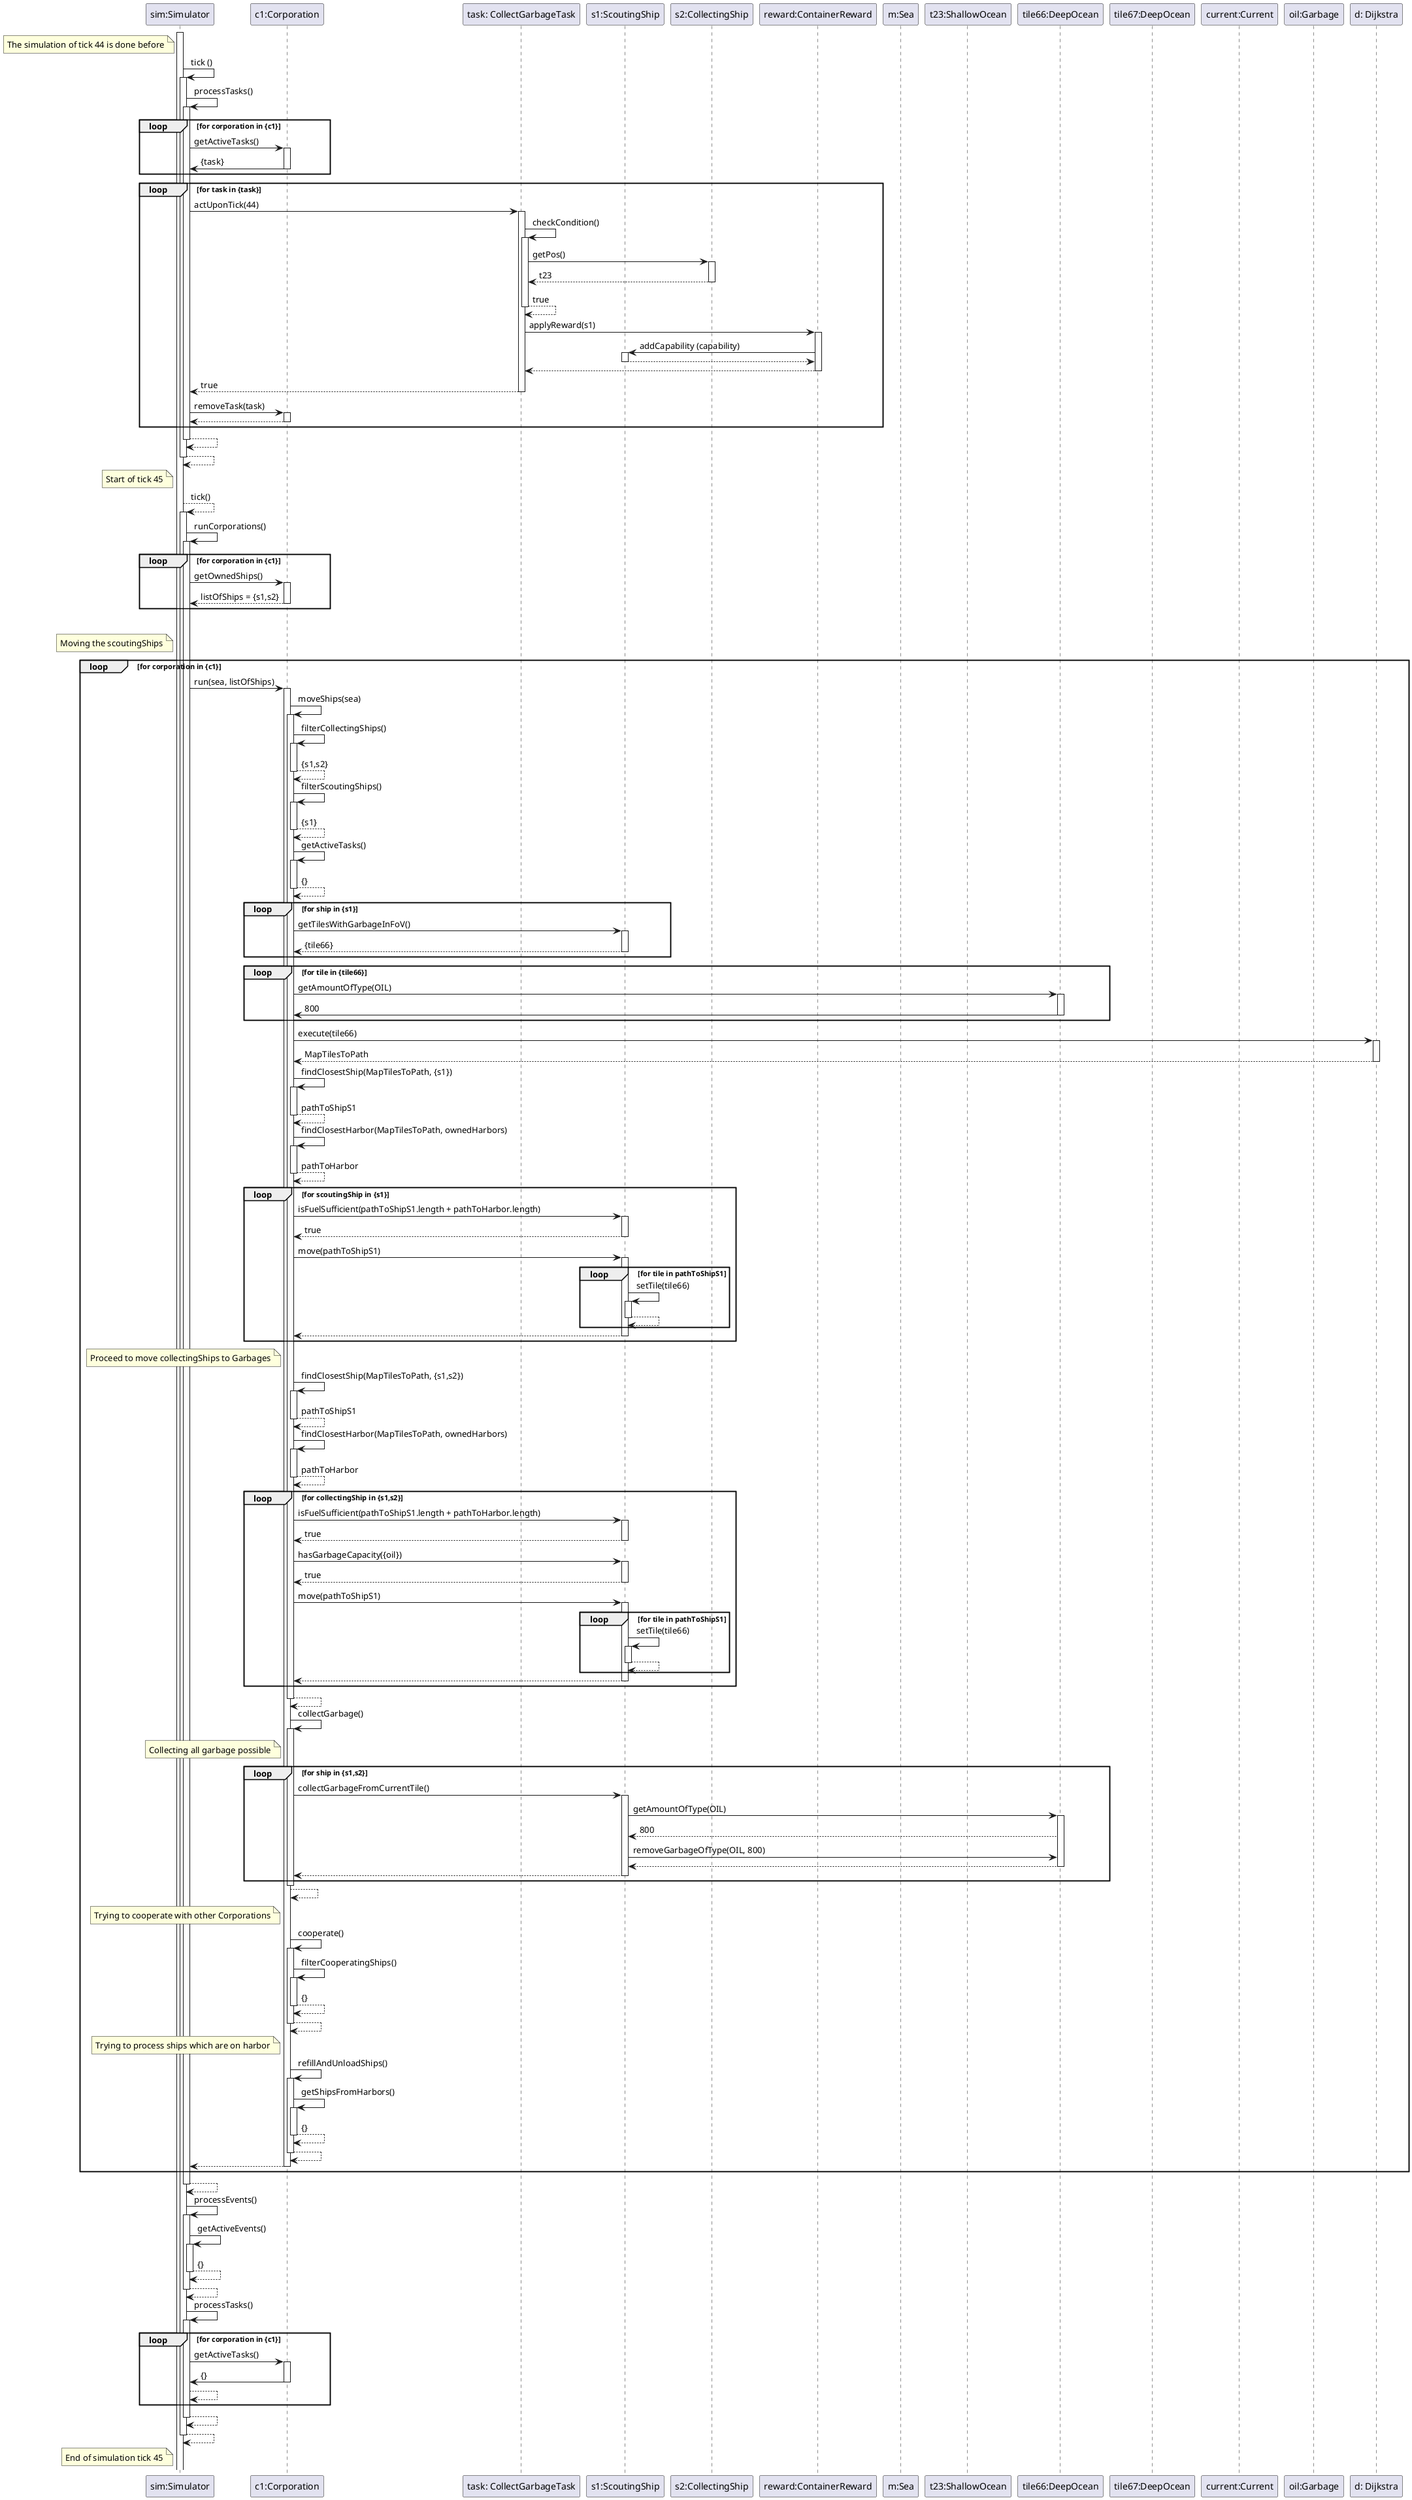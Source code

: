 @startuml
participant "sim:Simulator" as sim
participant "c1:Corporation" as c1
participant "task: CollectGarbageTask" as task
participant "s1:ScoutingShip" as s1
participant "s2:CollectingShip" as s2
participant "reward:ContainerReward" as reward
participant "m:Sea" as m
participant "t23:ShallowOcean" as t23
participant "tile66:DeepOcean" as tile66
participant "tile67:DeepOcean" as tile67
participant "current:Current" as current
participant "oil:Garbage" as oil
participant "d: Dijkstra" as d


activate sim

note left of sim
    The simulation of tick 44 is done before
end note

sim -> sim: tick ()
activate sim

sim -> sim : processTasks()
activate sim

loop for corporation in {c1}
sim -> c1: getActiveTasks()
activate c1

c1 -> sim: {task}
deactivate c1
end

loop for task in {task}

sim -> task: actUponTick(44)
activate task

task -> task: checkCondition()
activate task

task -> s2: getPos()
activate s2

s2 --> task: t23
deactivate s2

task --> task: true
deactivate task

task -> reward: applyReward(s1)
activate reward

reward -> s1: addCapability (capability)
activate s1

s1 --> reward
deactivate

reward --> task
deactivate reward

task --> sim: true
deactivate task

sim -> c1: removeTask(task)
activate c1

c1 --> sim
deactivate c1
end
sim --> sim
deactivate sim
sim --> sim
deactivate sim

note left of sim
Start of tick 45
end note
sim --> sim: tick()
activate sim

sim -> sim: runCorporations()
activate sim

loop for corporation in {c1}

sim -> c1: getOwnedShips()
activate c1

c1 --> sim: listOfShips = {s1,s2}
deactivate c1

end

loop for corporation in {c1}
note left of sim
Moving the scoutingShips
end note
loop for corporation in {c1}
sim -> c1: run(sea, listOfShips)
activate c1

c1 -> c1: moveShips(sea)
activate c1

c1 -> c1: filterCollectingShips()
activate c1

c1 --> c1: {s1,s2}
deactivate c1

c1 -> c1: filterScoutingShips()
activate c1

c1 --> c1: {s1}
deactivate c1

c1 -> c1: getActiveTasks()
activate c1

c1-->c1: {}
deactivate c1

loop for ship in {s1}

c1 -> s1: getTilesWithGarbageInFoV()
activate s1

s1 --> c1: {tile66}
deactivate s1
end

loop for tile in {tile66}

c1 -> tile66: getAmountOfType(OIL)
activate tile66

tile66 -> c1: 800
deactivate tile66
end

c1 -> d: execute(tile66)
activate d

d --> c1: MapTilesToPath
deactivate d


c1 -> c1: findClosestShip(MapTilesToPath, {s1})
activate c1

c1 --> c1: pathToShipS1
deactivate c1

c1 -> c1: findClosestHarbor(MapTilesToPath, ownedHarbors)
activate c1

c1 --> c1: pathToHarbor
deactivate c1

loop for scoutingShip in {s1}

c1 -> s1: isFuelSufficient(pathToShipS1.length + pathToHarbor.length)
activate s1

s1 --> c1: true
deactivate s1

c1 -> s1: move(pathToShipS1)
activate s1
loop for tile in pathToShipS1

s1 -> s1: setTile(tile66)
activate s1

s1 --> s1:
deactivate s1
end
s1 --> c1
deactivate s1
end



note left of c1
Proceed to move collectingShips to Garbages
end note
c1 -> c1: findClosestShip(MapTilesToPath, {s1,s2})
activate c1

c1 --> c1: pathToShipS1
deactivate c1

c1 -> c1: findClosestHarbor(MapTilesToPath, ownedHarbors)
activate c1

c1 --> c1: pathToHarbor
deactivate c1

loop for collectingShip in {s1,s2}

c1 -> s1: isFuelSufficient(pathToShipS1.length + pathToHarbor.length)
activate s1

s1 --> c1: true
deactivate s1

c1 -> s1: hasGarbageCapacity({oil})
activate s1

s1 --> c1: true
deactivate s1


c1 -> s1: move(pathToShipS1)
activate s1
loop for tile in pathToShipS1

s1 -> s1: setTile(tile66)
activate s1

s1 --> s1:
deactivate s1
end
s1 --> c1
deactivate s1
end

c1 --> c1
deactivate c1
c1 -> c1: collectGarbage()
activate c1

note left of c1
Collecting all garbage possible
end note

loop for ship in {s1,s2}
c1 -> s1: collectGarbageFromCurrentTile()
activate s1
s1-> tile66:getAmountOfType(OIL)
activate tile66
tile66--> s1: 800
s1 -> tile66: removeGarbageOfType(OIL, 800)
tile66 --> s1:
deactivate tile66
s1 --> c1:
deactivate s1
end


deactivate c1
c1 -->c1:
note left of c1
Trying to cooperate with other Corporations
end note

c1 -> c1: cooperate()
activate c1
c1 -> c1 : filterCooperatingShips()
activate c1
c1 --> c1: {}
deactivate c1
c1 --> c1
deactivate c1


note left of c1
Trying to process ships which are on harbor
end note

c1 -> c1: refillAndUnloadShips()
activate c1

c1 -> c1:getShipsFromHarbors()
activate c1
c1 --> c1: {}
deactivate c1
c1 --> c1
deactivate c1

c1 --> sim
deactivate c1

end



sim --> sim

deactivate sim


sim -> sim: processEvents()
activate sim

sim -> sim: getActiveEvents()
activate sim

sim --> sim: {}
deactivate sim

sim --> sim
deactivate sim

sim -> sim : processTasks()
activate sim

loop for corporation in {c1}
sim-> c1: getActiveTasks()
activate c1

c1 -> sim: {}
deactivate c1
sim --> sim
end
sim --> sim
deactivate sim





sim --> sim


note left of sim
End of simulation tick 45
end note
deactivate sim

@enduml